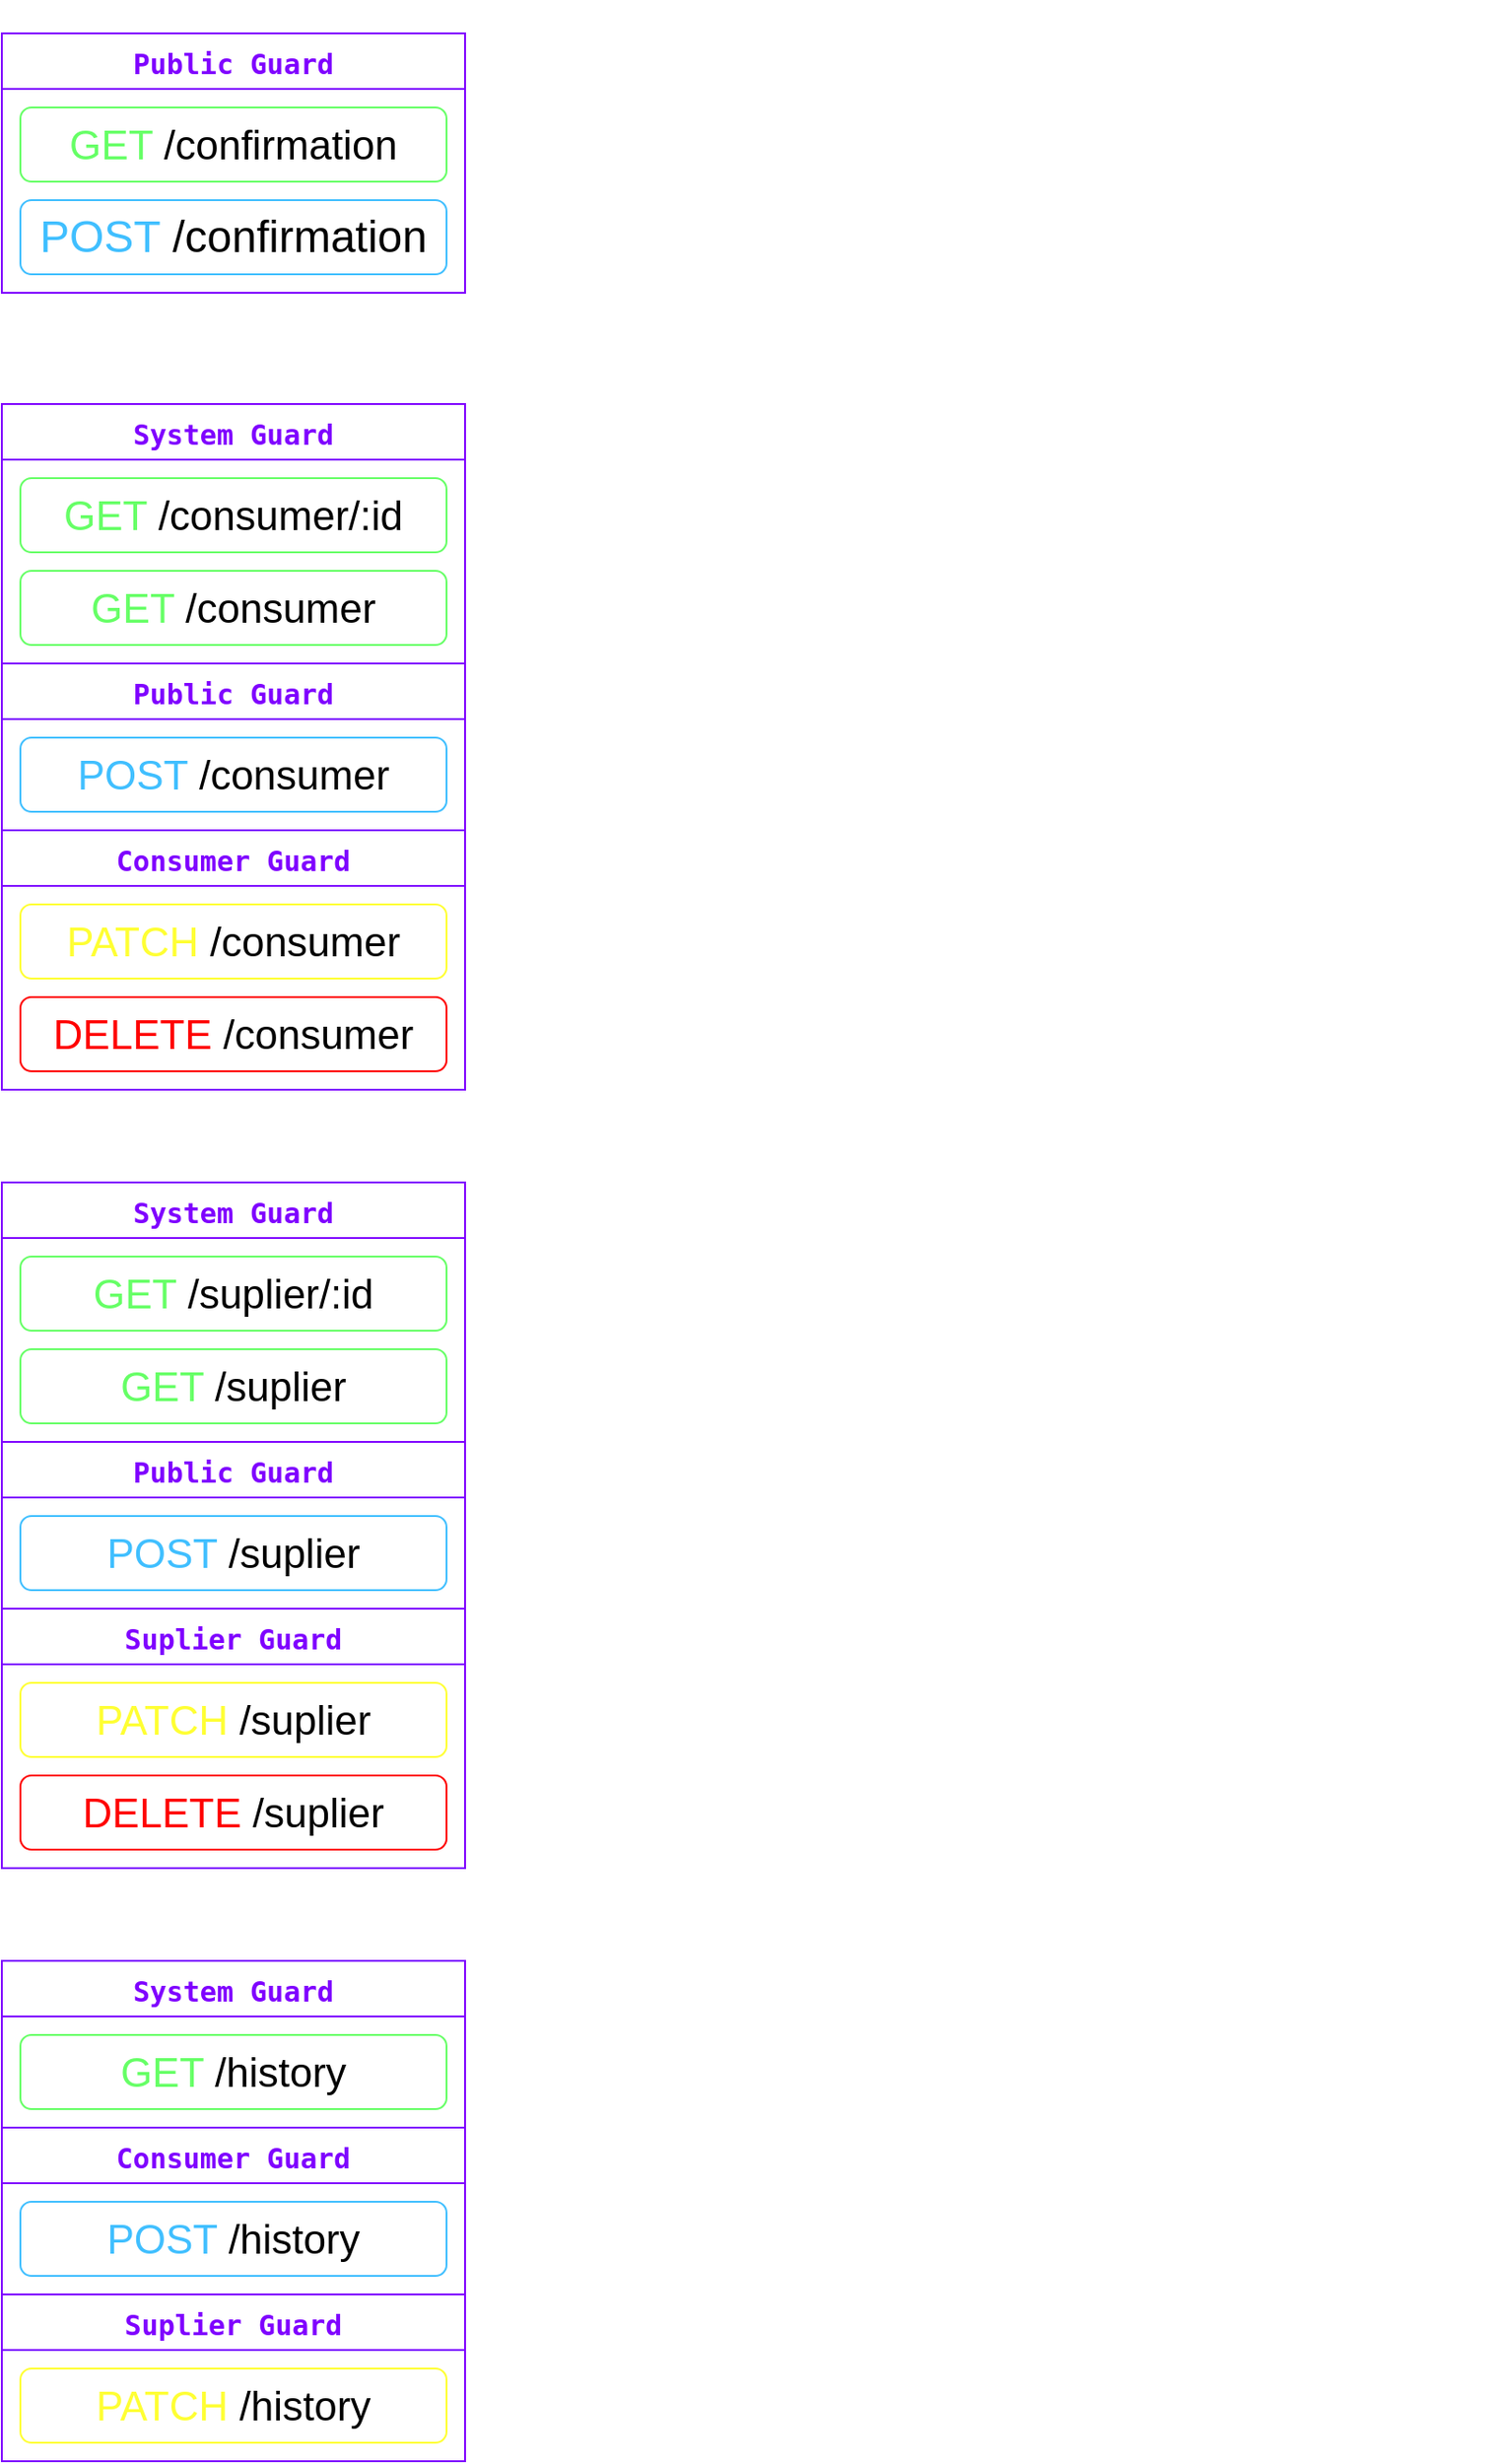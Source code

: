 <mxfile>
    <diagram id="P8h_B9r7mgU8A__mtsBJ" name="Page-1">
        <mxGraphModel dx="1096" dy="805" grid="1" gridSize="10" guides="1" tooltips="1" connect="1" arrows="1" fold="1" page="1" pageScale="1" pageWidth="850" pageHeight="1100" math="0" shadow="0">
            <root>
                <mxCell id="0"/>
                <mxCell id="1" parent="0"/>
                <mxCell id="5" value="&lt;font style=&quot;font-size: 22px;&quot;&gt;&lt;font style=&quot;font-size: 22px;&quot; color=&quot;#66ff66&quot;&gt;GET&lt;/font&gt; /consumer&lt;/font&gt;" style="rounded=1;whiteSpace=wrap;html=1;fontSize=24;strokeColor=#66FF66;" vertex="1" parent="1">
                    <mxGeometry x="60" y="330" width="230" height="40" as="geometry"/>
                </mxCell>
                <mxCell id="6" value="&lt;font style=&quot;font-size: 22px;&quot;&gt;&lt;font style=&quot;font-size: 22px;&quot; color=&quot;#40bfff&quot;&gt;POST&lt;/font&gt; /consumer&lt;/font&gt;" style="rounded=1;whiteSpace=wrap;html=1;fontSize=24;strokeColor=#40BFFF;" vertex="1" parent="1">
                    <mxGeometry x="60" y="420" width="230" height="40" as="geometry"/>
                </mxCell>
                <mxCell id="7" value="&lt;font style=&quot;font-size: 22px;&quot;&gt;&lt;font style=&quot;font-size: 22px;&quot; color=&quot;#ffff33&quot;&gt;PATCH&lt;/font&gt; /consumer&lt;/font&gt;" style="rounded=1;whiteSpace=wrap;html=1;fontSize=24;strokeColor=#FFFF33;" vertex="1" parent="1">
                    <mxGeometry x="60" y="510" width="230" height="40" as="geometry"/>
                </mxCell>
                <mxCell id="8" value="&lt;font style=&quot;font-size: 22px;&quot;&gt;&lt;font style=&quot;font-size: 22px;&quot; color=&quot;#ff0000&quot;&gt;DELETE&lt;/font&gt;&amp;nbsp;/consumer&lt;/font&gt;" style="rounded=1;whiteSpace=wrap;html=1;fontSize=24;strokeColor=#FF0000;" vertex="1" parent="1">
                    <mxGeometry x="60" y="560" width="230" height="40" as="geometry"/>
                </mxCell>
                <mxCell id="9" value="&lt;pre style=&quot;line-height: 60%;&quot;&gt;&lt;span style=&quot;font-size: 15px;&quot;&gt;&lt;font color=&quot;#7f00ff&quot;&gt;System Guard&lt;/font&gt;&lt;/span&gt;&lt;/pre&gt;" style="swimlane;whiteSpace=wrap;html=1;strokeColor=#7F00FF;fontSize=24;fontColor=#FF0000;startSize=30;" vertex="1" collapsed="1" parent="1">
                    <mxGeometry x="50" y="240" width="250" height="140" as="geometry">
                        <mxRectangle x="320" y="310" width="200" height="200" as="alternateBounds"/>
                    </mxGeometry>
                </mxCell>
                <mxCell id="10" value="&lt;pre style=&quot;line-height: 60%;&quot;&gt;&lt;span style=&quot;font-size: 15px;&quot;&gt;&lt;font color=&quot;#7f00ff&quot;&gt;Public Guard&lt;/font&gt;&lt;/span&gt;&lt;/pre&gt;" style="swimlane;whiteSpace=wrap;html=1;strokeColor=#7F00FF;fontSize=24;fontColor=#FF0000;startSize=30;" vertex="1" collapsed="1" parent="1">
                    <mxGeometry x="50" y="380" width="250" height="90" as="geometry">
                        <mxRectangle x="320" y="310" width="200" height="200" as="alternateBounds"/>
                    </mxGeometry>
                </mxCell>
                <mxCell id="11" value="&lt;pre style=&quot;line-height: 60%;&quot;&gt;&lt;span style=&quot;font-size: 15px;&quot;&gt;&lt;font color=&quot;#7f00ff&quot;&gt;Consumer Guard&lt;/font&gt;&lt;/span&gt;&lt;/pre&gt;" style="swimlane;whiteSpace=wrap;html=1;strokeColor=#7F00FF;fontSize=24;fontColor=#FF0000;startSize=30;" vertex="1" collapsed="1" parent="1">
                    <mxGeometry x="50" y="470" width="250" height="140" as="geometry">
                        <mxRectangle x="320" y="310" width="200" height="200" as="alternateBounds"/>
                    </mxGeometry>
                </mxCell>
                <mxCell id="19" value="&lt;font style=&quot;font-size: 22px;&quot;&gt;&lt;font style=&quot;font-size: 22px;&quot; color=&quot;#66ff66&quot;&gt;GET&lt;/font&gt; /suplier&lt;/font&gt;" style="rounded=1;whiteSpace=wrap;html=1;fontSize=24;strokeColor=#66FF66;" vertex="1" parent="1">
                    <mxGeometry x="60" y="750" width="230" height="40" as="geometry"/>
                </mxCell>
                <mxCell id="20" value="&lt;font style=&quot;font-size: 22px;&quot;&gt;&lt;font style=&quot;font-size: 22px;&quot; color=&quot;#40bfff&quot;&gt;POST&lt;/font&gt; /suplier&lt;/font&gt;" style="rounded=1;whiteSpace=wrap;html=1;fontSize=24;strokeColor=#40BFFF;" vertex="1" parent="1">
                    <mxGeometry x="60" y="840" width="230" height="40" as="geometry"/>
                </mxCell>
                <mxCell id="21" value="&lt;font style=&quot;font-size: 22px;&quot;&gt;&lt;font style=&quot;font-size: 22px;&quot; color=&quot;#ffff33&quot;&gt;PATCH&lt;/font&gt; /suplier&lt;/font&gt;" style="rounded=1;whiteSpace=wrap;html=1;fontSize=24;strokeColor=#FFFF33;" vertex="1" parent="1">
                    <mxGeometry x="60" y="930" width="230" height="40" as="geometry"/>
                </mxCell>
                <mxCell id="22" value="&lt;font style=&quot;font-size: 22px;&quot;&gt;&lt;font style=&quot;font-size: 22px;&quot; color=&quot;#ff0000&quot;&gt;DELETE&lt;/font&gt;&amp;nbsp;/suplier&lt;/font&gt;" style="rounded=1;whiteSpace=wrap;html=1;fontSize=24;strokeColor=#FF0000;" vertex="1" parent="1">
                    <mxGeometry x="60" y="980" width="230" height="40" as="geometry"/>
                </mxCell>
                <mxCell id="23" value="&lt;pre style=&quot;line-height: 60%;&quot;&gt;&lt;span style=&quot;font-size: 15px;&quot;&gt;&lt;font color=&quot;#7f00ff&quot;&gt;System Guard&lt;/font&gt;&lt;/span&gt;&lt;/pre&gt;" style="swimlane;whiteSpace=wrap;html=1;strokeColor=#7F00FF;fontSize=24;fontColor=#FF0000;startSize=30;" vertex="1" collapsed="1" parent="1">
                    <mxGeometry x="50" y="660" width="250" height="140" as="geometry">
                        <mxRectangle x="320" y="310" width="200" height="200" as="alternateBounds"/>
                    </mxGeometry>
                </mxCell>
                <mxCell id="24" value="&lt;pre style=&quot;line-height: 60%;&quot;&gt;&lt;span style=&quot;font-size: 15px;&quot;&gt;&lt;font color=&quot;#7f00ff&quot;&gt;Public Guard&lt;/font&gt;&lt;/span&gt;&lt;/pre&gt;" style="swimlane;whiteSpace=wrap;html=1;strokeColor=#7F00FF;fontSize=24;fontColor=#FF0000;startSize=30;" vertex="1" collapsed="1" parent="1">
                    <mxGeometry x="50" y="800" width="250" height="90" as="geometry">
                        <mxRectangle x="320" y="310" width="200" height="200" as="alternateBounds"/>
                    </mxGeometry>
                </mxCell>
                <mxCell id="25" value="&lt;pre style=&quot;line-height: 60%;&quot;&gt;&lt;span style=&quot;font-size: 15px;&quot;&gt;&lt;font color=&quot;#7f00ff&quot;&gt;Suplier Guard&lt;/font&gt;&lt;/span&gt;&lt;/pre&gt;" style="swimlane;whiteSpace=wrap;html=1;strokeColor=#7F00FF;fontSize=24;fontColor=#FF0000;startSize=30;" vertex="1" collapsed="1" parent="1">
                    <mxGeometry x="50" y="890" width="250" height="140" as="geometry">
                        <mxRectangle x="320" y="310" width="200" height="200" as="alternateBounds"/>
                    </mxGeometry>
                </mxCell>
                <mxCell id="26" value="&lt;font style=&quot;font-size: 22px;&quot;&gt;&lt;font style=&quot;font-size: 22px;&quot; color=&quot;#66ff66&quot;&gt;GET&lt;/font&gt; /history&lt;/font&gt;" style="rounded=1;whiteSpace=wrap;html=1;fontSize=24;strokeColor=#66FF66;" vertex="1" parent="1">
                    <mxGeometry x="60" y="1120" width="230" height="40" as="geometry"/>
                </mxCell>
                <mxCell id="27" value="&lt;font style=&quot;font-size: 22px;&quot;&gt;&lt;font style=&quot;font-size: 22px;&quot; color=&quot;#40bfff&quot;&gt;POST&lt;/font&gt; /history&lt;/font&gt;" style="rounded=1;whiteSpace=wrap;html=1;fontSize=24;strokeColor=#40BFFF;" vertex="1" parent="1">
                    <mxGeometry x="60" y="1210" width="230" height="40" as="geometry"/>
                </mxCell>
                <mxCell id="28" value="&lt;font style=&quot;font-size: 22px;&quot;&gt;&lt;font style=&quot;font-size: 22px;&quot; color=&quot;#ffff33&quot;&gt;PATCH&lt;/font&gt; /history&lt;/font&gt;" style="rounded=1;whiteSpace=wrap;html=1;fontSize=24;strokeColor=#FFFF33;" vertex="1" parent="1">
                    <mxGeometry x="60" y="1300" width="230" height="40" as="geometry"/>
                </mxCell>
                <mxCell id="30" value="&lt;pre style=&quot;line-height: 60%;&quot;&gt;&lt;span style=&quot;font-size: 15px;&quot;&gt;&lt;font color=&quot;#7f00ff&quot;&gt;System Guard&lt;/font&gt;&lt;/span&gt;&lt;/pre&gt;" style="swimlane;whiteSpace=wrap;html=1;strokeColor=#7F00FF;fontSize=24;fontColor=#FF0000;startSize=30;" vertex="1" collapsed="1" parent="1">
                    <mxGeometry x="50" y="1080" width="250" height="90" as="geometry">
                        <mxRectangle x="320" y="310" width="200" height="200" as="alternateBounds"/>
                    </mxGeometry>
                </mxCell>
                <mxCell id="32" value="&lt;pre style=&quot;line-height: 60%;&quot;&gt;&lt;span style=&quot;font-size: 15px;&quot;&gt;&lt;font color=&quot;#7f00ff&quot;&gt;Suplier Guard&lt;/font&gt;&lt;/span&gt;&lt;/pre&gt;" style="swimlane;whiteSpace=wrap;html=1;strokeColor=#7F00FF;fontSize=24;fontColor=#FF0000;startSize=30;" vertex="1" collapsed="1" parent="1">
                    <mxGeometry x="50" y="1260" width="250" height="90" as="geometry">
                        <mxRectangle x="320" y="310" width="200" height="200" as="alternateBounds"/>
                    </mxGeometry>
                </mxCell>
                <mxCell id="33" value="&lt;font style=&quot;font-size: 22px;&quot;&gt;&lt;font style=&quot;font-size: 22px;&quot; color=&quot;#66ff66&quot;&gt;GET&lt;/font&gt; /confirmation&lt;/font&gt;" style="rounded=1;whiteSpace=wrap;html=1;fontSize=24;strokeColor=#66FF66;" vertex="1" parent="1">
                    <mxGeometry x="60" y="80" width="230" height="40" as="geometry"/>
                </mxCell>
                <mxCell id="34" value="&lt;font color=&quot;#40bfff&quot;&gt;POST&lt;/font&gt; /confirmation" style="rounded=1;whiteSpace=wrap;html=1;fontSize=24;strokeColor=#40BFFF;" vertex="1" parent="1">
                    <mxGeometry x="60" y="130" width="230" height="40" as="geometry"/>
                </mxCell>
                <mxCell id="37" value="&lt;pre style=&quot;line-height: 60%;&quot;&gt;&lt;span style=&quot;font-size: 15px;&quot;&gt;&lt;font color=&quot;#7f00ff&quot;&gt;Public Guard&lt;/font&gt;&lt;/span&gt;&lt;/pre&gt;" style="swimlane;whiteSpace=wrap;html=1;strokeColor=#7F00FF;fontSize=24;fontColor=#FF0000;startSize=30;" vertex="1" collapsed="1" parent="1">
                    <mxGeometry x="50" y="40" width="250" height="140" as="geometry">
                        <mxRectangle x="320" y="310" width="200" height="200" as="alternateBounds"/>
                    </mxGeometry>
                </mxCell>
                <mxCell id="40" value="&lt;font color=&quot;#ffffff&quot;&gt;Confirmação se o codigo está correto. Caso sim, criará o user.&lt;br&gt;(faz o hash e compara no banco)&lt;br&gt;&lt;/font&gt;" style="text;html=1;fontSize=18;fontStyle=1;verticalAlign=middle;align=center;labelBackgroundColor=none;fillColor=none;" vertex="1" parent="1">
                    <mxGeometry x="410" y="70" width="330" height="40" as="geometry"/>
                </mxCell>
                <mxCell id="41" value="&lt;font color=&quot;#ffffff&quot;&gt;Usado pela API apos o POST de user (Consumer/Suplier).&lt;br&gt;Guardará o mock do user, gerar e salvar um codigo hashado &lt;br&gt;em Argon2 e tbm vai ser resposvel por mandar &lt;br&gt;o email com o codigo&lt;br&gt;&lt;/font&gt;" style="text;html=1;fontSize=18;fontStyle=1;verticalAlign=middle;align=center;labelBackgroundColor=none;fillColor=none;" vertex="1" parent="1">
                    <mxGeometry x="290" y="110" width="560" height="110" as="geometry"/>
                </mxCell>
                <mxCell id="43" value="&lt;font style=&quot;font-size: 22px;&quot;&gt;&lt;font style=&quot;font-size: 22px;&quot; color=&quot;#66ff66&quot;&gt;GET&lt;/font&gt; /consumer/:id&lt;/font&gt;" style="rounded=1;whiteSpace=wrap;html=1;fontSize=24;strokeColor=#66FF66;" vertex="1" parent="1">
                    <mxGeometry x="60" y="280" width="230" height="40" as="geometry"/>
                </mxCell>
                <mxCell id="44" value="Getters, contará com filtros paginações etc" style="text;strokeColor=none;fillColor=none;html=1;fontSize=22;fontStyle=1;verticalAlign=middle;align=center;labelBackgroundColor=none;fontColor=#FFFFFF;" vertex="1" parent="1">
                    <mxGeometry x="525" y="300" width="100" height="40" as="geometry"/>
                </mxCell>
                <mxCell id="45" value="Trata o que chega e manda pro POST /confirmation" style="text;strokeColor=none;fillColor=none;html=1;fontSize=22;fontStyle=1;verticalAlign=middle;align=center;labelBackgroundColor=none;fontColor=#FFFFFF;" vertex="1" parent="1">
                    <mxGeometry x="525" y="420" width="100" height="40" as="geometry"/>
                </mxCell>
                <mxCell id="46" value="..." style="text;strokeColor=none;fillColor=none;html=1;fontSize=24;fontStyle=1;verticalAlign=middle;align=center;labelBackgroundColor=none;fontColor=#FFFFFF;" vertex="1" parent="1">
                    <mxGeometry x="310" y="540" width="100" height="40" as="geometry"/>
                </mxCell>
                <mxCell id="47" value="&lt;font style=&quot;font-size: 22px;&quot;&gt;&lt;font style=&quot;font-size: 22px;&quot; color=&quot;#66ff66&quot;&gt;GET&lt;/font&gt; /suplier/:id&lt;/font&gt;" style="rounded=1;whiteSpace=wrap;html=1;fontSize=24;strokeColor=#66FF66;" vertex="1" parent="1">
                    <mxGeometry x="60" y="700" width="230" height="40" as="geometry"/>
                </mxCell>
                <mxCell id="48" value="Getters, contará com filtros paginações etc" style="text;strokeColor=none;fillColor=none;html=1;fontSize=22;fontStyle=1;verticalAlign=middle;align=center;labelBackgroundColor=none;fontColor=#FFFFFF;" vertex="1" parent="1">
                    <mxGeometry x="520" y="720" width="100" height="40" as="geometry"/>
                </mxCell>
                <mxCell id="49" value="Trata o que chega e manda pro POST /confirmation" style="text;strokeColor=none;fillColor=none;html=1;fontSize=22;fontStyle=1;verticalAlign=middle;align=center;labelBackgroundColor=none;fontColor=#FFFFFF;" vertex="1" parent="1">
                    <mxGeometry x="520" y="840" width="100" height="40" as="geometry"/>
                </mxCell>
                <mxCell id="51" value="..." style="text;strokeColor=none;fillColor=none;html=1;fontSize=24;fontStyle=1;verticalAlign=middle;align=center;labelBackgroundColor=none;fontColor=#FFFFFF;" vertex="1" parent="1">
                    <mxGeometry x="300" y="960" width="100" height="40" as="geometry"/>
                </mxCell>
                <mxCell id="52" value="GET, qualquer do sistema pode pegar&lt;br&gt;(Consumer/Suplier)&lt;br&gt;Desde que seja deles de fato" style="text;strokeColor=none;fillColor=none;html=1;fontSize=22;fontStyle=1;verticalAlign=middle;align=center;labelBackgroundColor=none;fontColor=#FFFFFF;" vertex="1" parent="1">
                    <mxGeometry x="525" y="1120" width="100" height="40" as="geometry"/>
                </mxCell>
                <mxCell id="53" value="Uma &quot;compra&quot; só pode ser requisitada&lt;br&gt;pelo Consumer" style="text;strokeColor=none;fillColor=none;html=1;fontSize=22;fontStyle=1;verticalAlign=middle;align=center;labelBackgroundColor=none;fontColor=#FFFFFF;" vertex="1" parent="1">
                    <mxGeometry x="520" y="1220" width="100" height="40" as="geometry"/>
                </mxCell>
                <mxCell id="55" value="O pedido so pode ser atualizado&lt;br&gt;pelo Suplier" style="text;strokeColor=none;fillColor=none;html=1;fontSize=22;fontStyle=1;verticalAlign=middle;align=center;labelBackgroundColor=none;fontColor=#FFFFFF;" vertex="1" parent="1">
                    <mxGeometry x="525" y="1300" width="100" height="40" as="geometry"/>
                </mxCell>
                <mxCell id="57" value="&lt;pre style=&quot;line-height: 60%;&quot;&gt;&lt;span style=&quot;font-size: 15px;&quot;&gt;&lt;font color=&quot;#7f00ff&quot;&gt;Consumer Guard&lt;/font&gt;&lt;/span&gt;&lt;/pre&gt;" style="swimlane;whiteSpace=wrap;html=1;strokeColor=#7F00FF;fontSize=24;fontColor=#FF0000;startSize=30;" vertex="1" collapsed="1" parent="1">
                    <mxGeometry x="50" y="1170" width="250" height="90" as="geometry">
                        <mxRectangle x="320" y="310" width="200" height="200" as="alternateBounds"/>
                    </mxGeometry>
                </mxCell>
            </root>
        </mxGraphModel>
    </diagram>
</mxfile>